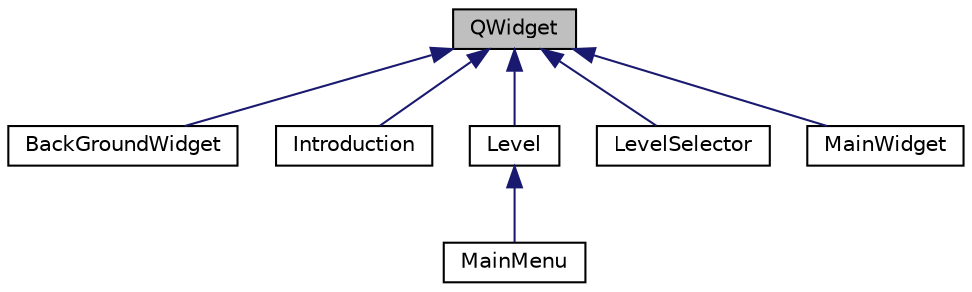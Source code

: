 digraph G
{
  edge [fontname="Helvetica",fontsize="10",labelfontname="Helvetica",labelfontsize="10"];
  node [fontname="Helvetica",fontsize="10",shape=record];
  Node1 [label="QWidget",height=0.2,width=0.4,color="black", fillcolor="grey75", style="filled" fontcolor="black"];
  Node1 -> Node2 [dir="back",color="midnightblue",fontsize="10",style="solid",fontname="Helvetica"];
  Node2 [label="BackGroundWidget",height=0.2,width=0.4,color="black", fillcolor="white", style="filled",URL="$classBackGroundWidget.html"];
  Node1 -> Node3 [dir="back",color="midnightblue",fontsize="10",style="solid",fontname="Helvetica"];
  Node3 [label="Introduction",height=0.2,width=0.4,color="black", fillcolor="white", style="filled",URL="$classIntroduction.html"];
  Node1 -> Node4 [dir="back",color="midnightblue",fontsize="10",style="solid",fontname="Helvetica"];
  Node4 [label="Level",height=0.2,width=0.4,color="black", fillcolor="white", style="filled",URL="$classLevel.html"];
  Node4 -> Node5 [dir="back",color="midnightblue",fontsize="10",style="solid",fontname="Helvetica"];
  Node5 [label="MainMenu",height=0.2,width=0.4,color="black", fillcolor="white", style="filled",URL="$classMainMenu.html"];
  Node1 -> Node6 [dir="back",color="midnightblue",fontsize="10",style="solid",fontname="Helvetica"];
  Node6 [label="LevelSelector",height=0.2,width=0.4,color="black", fillcolor="white", style="filled",URL="$classLevelSelector.html",tooltip="The LevelSelector class creates a menu that let the user select a level."];
  Node1 -> Node7 [dir="back",color="midnightblue",fontsize="10",style="solid",fontname="Helvetica"];
  Node7 [label="MainWidget",height=0.2,width=0.4,color="black", fillcolor="white", style="filled",URL="$classMainWidget.html",tooltip="The MainWidget class is the starting point of the game."];
}
